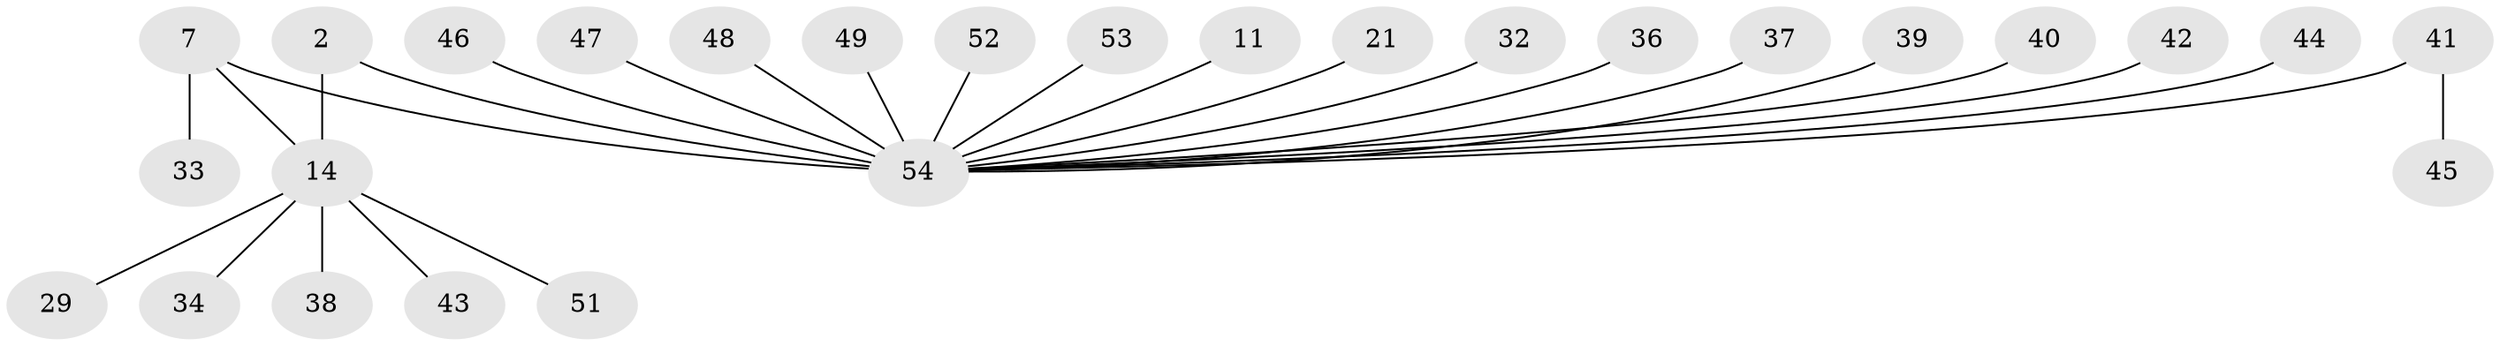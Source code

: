 // original degree distribution, {4: 0.05555555555555555, 5: 0.1111111111111111, 9: 0.018518518518518517, 6: 0.037037037037037035, 1: 0.5, 3: 0.1111111111111111, 2: 0.16666666666666666}
// Generated by graph-tools (version 1.1) at 2025/55/03/09/25 04:55:45]
// undirected, 27 vertices, 27 edges
graph export_dot {
graph [start="1"]
  node [color=gray90,style=filled];
  2;
  7 [super="+3"];
  11;
  14 [super="+8"];
  21;
  29 [super="+27"];
  32;
  33;
  34 [super="+25"];
  36;
  37;
  38 [super="+15"];
  39 [super="+23"];
  40;
  41;
  42;
  43 [super="+12+13"];
  44;
  45;
  46;
  47 [super="+31"];
  48;
  49;
  51;
  52;
  53 [super="+19"];
  54 [super="+10+20+50"];
  2 -- 14 [weight=2];
  2 -- 54 [weight=3];
  7 -- 14;
  7 -- 54 [weight=6];
  7 -- 33;
  11 -- 54;
  14 -- 51;
  14 -- 43;
  14 -- 38;
  14 -- 34;
  14 -- 29;
  21 -- 54;
  32 -- 54;
  36 -- 54;
  37 -- 54;
  39 -- 54;
  40 -- 54;
  41 -- 45;
  41 -- 54;
  42 -- 54;
  44 -- 54;
  46 -- 54;
  47 -- 54;
  48 -- 54;
  49 -- 54;
  52 -- 54;
  53 -- 54 [weight=2];
}
